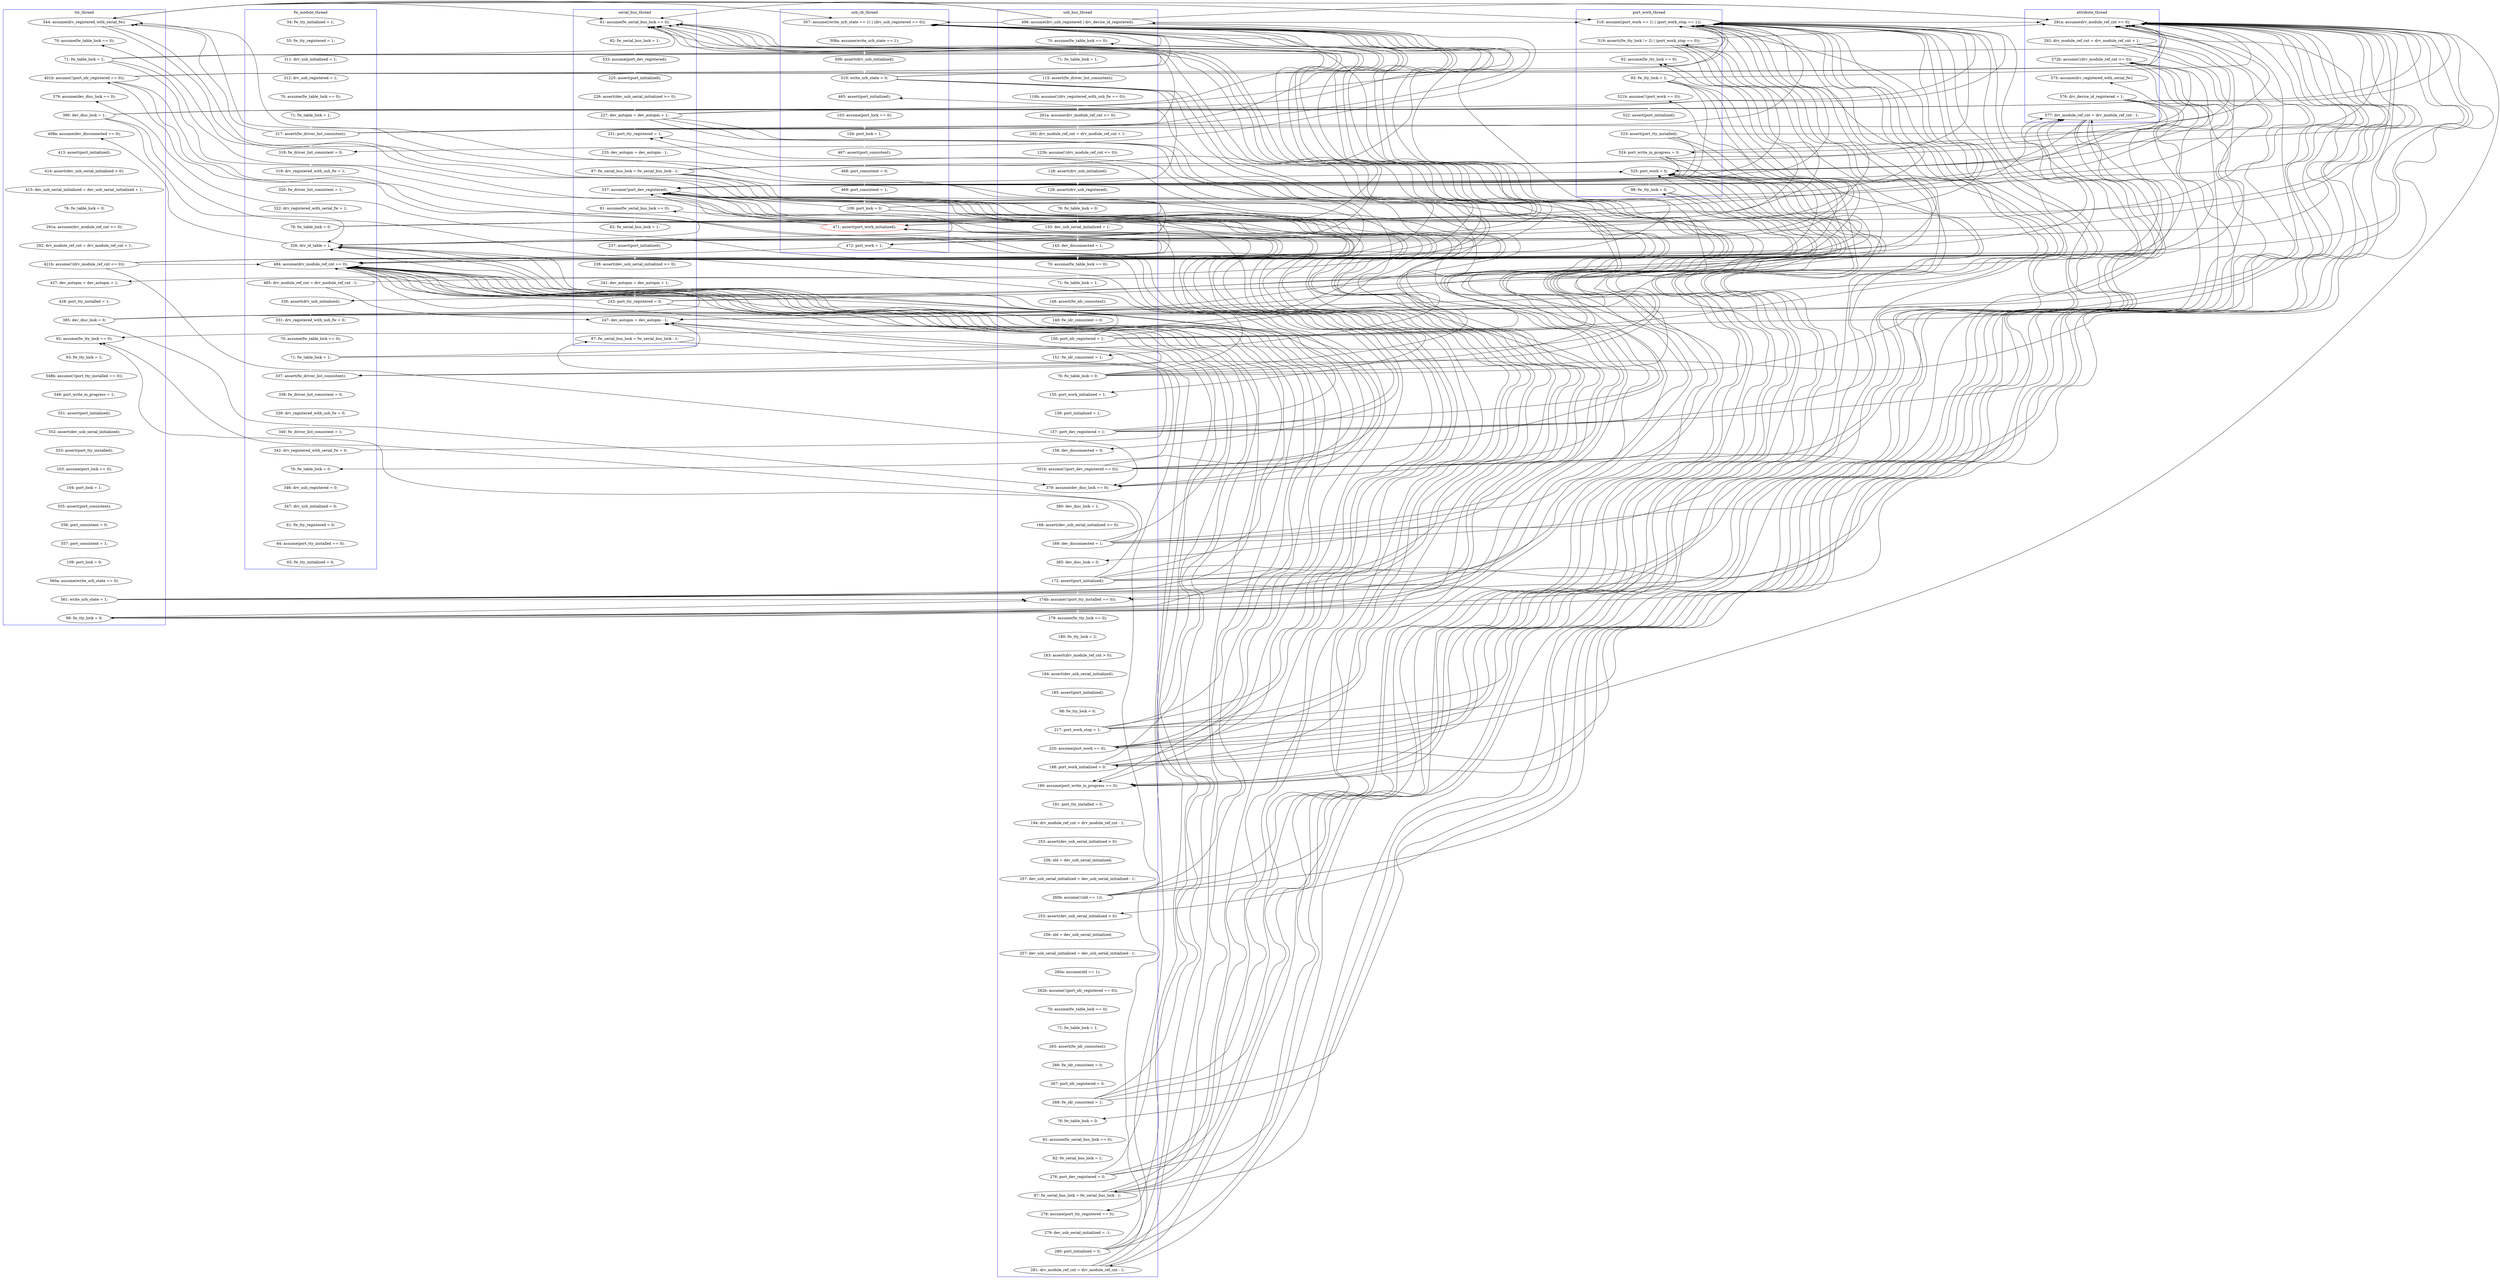 digraph Counterexample {
	204 -> 205 [color = white, style = solid]
	267 -> 274 [color = black, style = solid, constraint = false]
	102 -> 284 [color = black, style = solid, constraint = false]
	341 -> 343 [color = black, style = solid, constraint = false]
	44 -> 47 [color = white, style = solid]
	356 -> 360 [color = black, style = solid, constraint = false]
	178 -> 196 [color = black, style = solid, constraint = false]
	418 -> 419 [color = white, style = solid]
	304 -> 343 [color = black, style = solid, constraint = false]
	397 -> 404 [color = black, style = solid, constraint = false]
	229 -> 284 [color = black, style = solid, constraint = false]
	50 -> 284 [color = black, style = solid, constraint = false]
	326 -> 328 [color = black, style = solid, constraint = false]
	271 -> 284 [color = black, style = solid, constraint = false]
	213 -> 214 [color = white, style = solid]
	362 -> 364 [color = white, style = solid]
	276 -> 284 [color = black, style = solid, constraint = false]
	50 -> 102 [color = black, style = solid, constraint = false]
	118 -> 284 [color = black, style = solid, constraint = false]
	249 -> 284 [color = black, style = solid, constraint = false]
	172 -> 196 [color = white, style = solid]
	101 -> 156 [color = black, style = solid, constraint = false]
	277 -> 366 [color = black, style = solid, constraint = false]
	178 -> 182 [color = black, style = solid, constraint = false]
	223 -> 267 [color = black, style = solid, constraint = false]
	317 -> 320 [color = white, style = solid]
	249 -> 267 [color = black, style = solid, constraint = false]
	112 -> 119 [color = white, style = solid]
	194 -> 196 [color = black, style = solid, constraint = false]
	284 -> 285 [color = white, style = solid]
	205 -> 208 [color = white, style = solid]
	51 -> 267 [color = black, style = solid, constraint = false]
	61 -> 63 [color = black, style = solid, constraint = false]
	134 -> 137 [color = black, style = solid, constraint = false]
	377 -> 378 [color = white, style = solid]
	304 -> 366 [color = black, style = solid, constraint = false]
	208 -> 209 [color = white, style = solid]
	286 -> 287 [color = black, style = solid, constraint = false]
	134 -> 284 [color = black, style = solid, constraint = false]
	173 -> 174 [color = white, style = solid]
	277 -> 287 [color = black, style = solid, constraint = false]
	417 -> 418 [color = white, style = solid]
	99 -> 101 [color = white, style = solid]
	47 -> 48 [color = white, style = solid]
	148 -> 149 [color = white, style = solid]
	102 -> 111 [color = white, style = solid]
	297 -> 372 [color = black, style = solid, constraint = false]
	282 -> 284 [color = black, style = solid, constraint = false]
	51 -> 225 [color = black, style = solid, constraint = false]
	50 -> 225 [color = black, style = solid, constraint = false]
	123 -> 284 [color = black, style = solid, constraint = false]
	112 -> 116 [color = black, style = solid, constraint = false]
	331 -> 338 [color = white, style = solid]
	265 -> 366 [color = black, style = solid, constraint = false]
	271 -> 274 [color = black, style = solid, constraint = false]
	188 -> 366 [color = black, style = solid, constraint = false]
	209 -> 212 [color = white, style = solid]
	165 -> 284 [color = black, style = solid, constraint = false]
	341 -> 366 [color = black, style = solid, constraint = false]
	286 -> 372 [color = white, style = solid]
	152 -> 225 [color = black, style = solid, constraint = false]
	363 -> 366 [color = black, style = solid, constraint = false]
	232 -> 366 [color = black, style = solid, constraint = false]
	232 -> 234 [color = black, style = solid, constraint = false]
	383 -> 393 [color = white, style = solid]
	143 -> 148 [color = white, style = solid]
	271 -> 275 [color = black, style = solid, constraint = false]
	353 -> 354 [color = white, style = solid]
	274 -> 275 [color = black, style = solid, constraint = false]
	131 -> 173 [color = black, style = solid, constraint = false]
	119 -> 225 [color = black, style = solid, constraint = false]
	112 -> 134 [color = black, style = solid, constraint = false]
	321 -> 323 [color = white, style = solid]
	343 -> 372 [color = black, style = solid, constraint = false]
	330 -> 343 [color = black, style = solid, constraint = false]
	177 -> 178 [color = white, style = solid]
	355 -> 356 [color = white, style = solid]
	61 -> 225 [color = black, style = solid, constraint = false]
	326 -> 331 [color = white, style = solid]
	315 -> 317 [color = white, style = solid]
	289 -> 293 [color = white, style = solid]
	61 -> 156 [color = black, style = solid, constraint = false]
	269 -> 275 [color = white, style = solid]
	274 -> 277 [color = white, style = solid]
	367 -> 377 [color = white, style = solid]
	361 -> 362 [color = white, style = solid]
	131 -> 134 [color = black, style = solid, constraint = false]
	212 -> 213 [color = white, style = solid]
	118 -> 156 [color = black, style = solid, constraint = false]
	118 -> 120 [color = white, style = solid]
	219 -> 222 [color = white, style = solid]
	117 -> 118 [color = white, style = solid]
	50 -> 52 [color = white, style = solid]
	123 -> 225 [color = black, style = solid, constraint = false]
	51 -> 63 [color = white, style = solid]
	378 -> 382 [color = white, style = solid]
	276 -> 287 [color = black, style = solid, constraint = false]
	108 -> 156 [color = black, style = solid, constraint = false]
	223 -> 366 [color = black, style = solid, constraint = false]
	356 -> 366 [color = black, style = solid, constraint = false]
	168 -> 169 [color = white, style = solid]
	330 -> 366 [color = black, style = solid, constraint = false]
	102 -> 156 [color = black, style = solid, constraint = false]
	172 -> 267 [color = black, style = solid, constraint = false]
	277 -> 343 [color = black, style = solid, constraint = false]
	265 -> 274 [color = black, style = solid, constraint = false]
	139 -> 140 [color = white, style = solid]
	285 -> 343 [color = black, style = solid, constraint = false]
	409 -> 411 [color = white, style = solid]
	364 -> 366 [color = black, style = solid, constraint = false]
	66 -> 68 [color = white, style = solid]
	102 -> 225 [color = black, style = solid, constraint = false]
	265 -> 284 [color = black, style = solid, constraint = false]
	188 -> 267 [color = black, style = solid, constraint = false]
	320 -> 321 [color = white, style = solid]
	346 -> 363 [color = black, style = solid, constraint = false]
	392 -> 404 [color = white, style = solid]
	274 -> 284 [color = black, style = solid, constraint = false]
	172 -> 182 [color = black, style = solid, constraint = false]
	404 -> 406 [color = black, style = solid, constraint = false]
	277 -> 284 [color = black, style = solid, constraint = false]
	152 -> 168 [color = white, style = solid]
	382 -> 383 [color = white, style = solid]
	243 -> 249 [color = white, style = solid]
	51 -> 284 [color = black, style = solid, constraint = false]
	326 -> 372 [color = black, style = solid, constraint = false]
	119 -> 156 [color = black, style = solid, constraint = false]
	269 -> 343 [color = black, style = solid, constraint = false]
	63 -> 64 [color = white, style = solid]
	389 -> 393 [color = black, style = solid, constraint = false]
	38 -> 42 [color = white, style = solid]
	356 -> 372 [color = black, style = solid, constraint = false]
	61 -> 134 [color = white, style = solid]
	165 -> 168 [color = black, style = solid, constraint = false]
	165 -> 267 [color = black, style = solid, constraint = false]
	172 -> 284 [color = black, style = solid, constraint = false]
	81 -> 83 [color = white, style = solid]
	165 -> 182 [color = white, style = solid]
	277 -> 280 [color = black, style = solid, constraint = false]
	134 -> 225 [color = black, style = solid, constraint = false]
	94 -> 98 [color = white, style = solid]
	363 -> 392 [color = black, style = solid, constraint = false]
	119 -> 120 [color = black, style = solid, constraint = false]
	269 -> 366 [color = black, style = solid, constraint = false]
	346 -> 372 [color = black, style = solid, constraint = false]
	165 -> 173 [color = black, style = solid, constraint = false]
	123 -> 173 [color = white, style = solid]
	165 -> 366 [color = black, style = solid, constraint = false]
	90 -> 93 [color = white, style = solid]
	118 -> 134 [color = black, style = solid, constraint = false]
	192 -> 194 [color = white, style = solid]
	123 -> 156 [color = black, style = solid, constraint = false]
	229 -> 234 [color = white, style = solid]
	93 -> 94 [color = white, style = solid]
	52 -> 54 [color = white, style = solid]
	239 -> 241 [color = white, style = solid]
	101 -> 103 [color = white, style = solid]
	108 -> 134 [color = black, style = solid, constraint = false]
	140 -> 143 [color = white, style = solid]
	286 -> 343 [color = black, style = solid, constraint = false]
	188 -> 196 [color = black, style = solid, constraint = false]
	341 -> 346 [color = white, style = solid]
	269 -> 284 [color = black, style = solid, constraint = false]
	178 -> 284 [color = black, style = solid, constraint = false]
	61 -> 102 [color = black, style = solid, constraint = false]
	282 -> 286 [color = white, style = solid]
	137 -> 138 [color = white, style = solid]
	253 -> 254 [color = white, style = solid]
	50 -> 156 [color = black, style = solid, constraint = false]
	50 -> 267 [color = black, style = solid, constraint = false]
	68 -> 72 [color = white, style = solid]
	225 -> 227 [color = white, style = solid]
	51 -> 156 [color = black, style = solid, constraint = false]
	282 -> 287 [color = black, style = solid, constraint = false]
	119 -> 134 [color = black, style = solid, constraint = false]
	157 -> 160 [color = white, style = solid]
	362 -> 363 [color = black, style = solid, constraint = false]
	232 -> 343 [color = black, style = solid, constraint = false]
	265 -> 268 [color = white, style = solid]
	268 -> 274 [color = black, style = solid, constraint = false]
	275 -> 276 [color = white, style = solid]
	102 -> 134 [color = black, style = solid, constraint = false]
	395 -> 396 [color = white, style = solid]
	267 -> 284 [color = black, style = solid, constraint = false]
	182 -> 183 [color = white, style = solid]
	232 -> 267 [color = black, style = solid, constraint = false]
	112 -> 284 [color = black, style = solid, constraint = false]
	51 -> 102 [color = black, style = solid, constraint = false]
	241 -> 242 [color = white, style = solid]
	78 -> 81 [color = white, style = solid]
	354 -> 355 [color = white, style = solid]
	356 -> 363 [color = black, style = solid, constraint = false]
	389 -> 392 [color = black, style = solid, constraint = false]
	364 -> 372 [color = black, style = solid, constraint = false]
	367 -> 392 [color = black, style = solid, constraint = false]
	297 -> 343 [color = black, style = solid, constraint = false]
	326 -> 366 [color = black, style = solid, constraint = false]
	274 -> 366 [color = black, style = solid, constraint = false]
	276 -> 277 [color = black, style = solid, constraint = false]
	108 -> 267 [color = black, style = solid, constraint = false]
	265 -> 343 [color = black, style = solid, constraint = false]
	134 -> 366 [color = white, style = solid]
	285 -> 366 [color = black, style = solid, constraint = false]
	297 -> 311 [color = white, style = solid]
	229 -> 232 [color = black, style = solid, constraint = false]
	406 -> 409 [color = white, style = solid]
	297 -> 366 [color = black, style = solid, constraint = false]
	203 -> 204 [color = white, style = solid]
	366 -> 367 [color = white, style = solid]
	101 -> 284 [color = black, style = solid, constraint = false]
	61 -> 267 [color = black, style = solid, constraint = false]
	268 -> 343 [color = black, style = solid, constraint = false]
	103 -> 108 [color = white, style = solid]
	229 -> 267 [color = black, style = solid, constraint = false]
	232 -> 252 [color = black, style = solid, constraint = false]
	76 -> 77 [color = white, style = solid]
	271 -> 366 [color = black, style = solid, constraint = false]
	131 -> 267 [color = black, style = solid, constraint = false]
	330 -> 363 [color = white, style = solid]
	228 -> 229 [color = white, style = solid]
	197 -> 200 [color = white, style = solid]
	101 -> 267 [color = black, style = solid, constraint = false]
	252 -> 253 [color = white, style = solid]
	338 -> 339 [color = white, style = solid]
	118 -> 119 [color = black, style = solid, constraint = false]
	222 -> 223 [color = white, style = solid]
	232 -> 284 [color = black, style = solid, constraint = false]
	268 -> 269 [color = black, style = solid, constraint = false]
	152 -> 267 [color = black, style = solid, constraint = false]
	229 -> 252 [color = black, style = solid, constraint = false]
	51 -> 52 [color = black, style = solid, constraint = false]
	394 -> 395 [color = white, style = solid]
	178 -> 267 [color = black, style = solid, constraint = false]
	346 -> 360 [color = white, style = solid]
	249 -> 274 [color = white, style = solid]
	102 -> 103 [color = black, style = solid, constraint = false]
	324 -> 325 [color = white, style = solid]
	172 -> 225 [color = black, style = solid, constraint = false]
	160 -> 163 [color = white, style = solid]
	119 -> 284 [color = black, style = solid, constraint = false]
	108 -> 111 [color = black, style = solid, constraint = false]
	297 -> 304 [color = black, style = solid, constraint = false]
	72 -> 73 [color = white, style = solid]
	108 -> 284 [color = black, style = solid, constraint = false]
	397 -> 406 [color = white, style = solid]
	98 -> 99 [color = white, style = solid]
	131 -> 225 [color = black, style = solid, constraint = false]
	343 -> 363 [color = black, style = solid, constraint = false]
	112 -> 156 [color = black, style = solid, constraint = false]
	343 -> 348 [color = white, style = solid]
	288 -> 289 [color = white, style = solid]
	267 -> 269 [color = white, style = solid]
	311 -> 312 [color = white, style = solid]
	174 -> 177 [color = white, style = solid]
	73 -> 76 [color = white, style = solid]
	194 -> 284 [color = black, style = solid, constraint = false]
	112 -> 267 [color = black, style = solid, constraint = false]
	249 -> 366 [color = black, style = solid, constraint = false]
	108 -> 116 [color = white, style = solid]
	165 -> 225 [color = black, style = solid, constraint = false]
	372 -> 392 [color = black, style = solid, constraint = false]
	326 -> 343 [color = black, style = solid, constraint = false]
	274 -> 343 [color = black, style = solid, constraint = false]
	223 -> 343 [color = black, style = solid, constraint = false]
	286 -> 304 [color = black, style = solid, constraint = false]
	256 -> 257 [color = white, style = solid]
	134 -> 173 [color = black, style = solid, constraint = false]
	101 -> 134 [color = black, style = solid, constraint = false]
	188 -> 192 [color = black, style = solid, constraint = false]
	313 -> 315 [color = white, style = solid]
	328 -> 330 [color = white, style = solid]
	254 -> 255 [color = white, style = solid]
	194 -> 366 [color = black, style = solid, constraint = false]
	194 -> 225 [color = black, style = solid, constraint = false]
	223 -> 232 [color = white, style = solid]
	131 -> 156 [color = black, style = solid, constraint = false]
	362 -> 392 [color = black, style = solid, constraint = false]
	152 -> 173 [color = black, style = solid, constraint = false]
	101 -> 102 [color = black, style = solid, constraint = false]
	152 -> 156 [color = black, style = solid, constraint = false]
	268 -> 271 [color = white, style = solid]
	304 -> 328 [color = white, style = solid]
	267 -> 268 [color = black, style = solid, constraint = false]
	282 -> 366 [color = black, style = solid, constraint = false]
	229 -> 366 [color = black, style = solid, constraint = false]
	223 -> 225 [color = black, style = solid, constraint = false]
	214 -> 219 [color = white, style = solid]
	178 -> 366 [color = black, style = solid, constraint = false]
	194 -> 343 [color = black, style = solid, constraint = false]
	285 -> 287 [color = black, style = solid, constraint = false]
	50 -> 51 [color = black, style = solid, constraint = false]
	267 -> 366 [color = black, style = solid, constraint = false]
	265 -> 267 [color = black, style = solid, constraint = false]
	112 -> 225 [color = black, style = solid, constraint = false]
	172 -> 366 [color = black, style = solid, constraint = false]
	268 -> 366 [color = black, style = solid, constraint = false]
	383 -> 389 [color = black, style = solid, constraint = false]
	64 -> 66 [color = white, style = solid]
	372 -> 389 [color = white, style = solid]
	330 -> 372 [color = black, style = solid, constraint = false]
	276 -> 280 [color = white, style = solid]
	242 -> 243 [color = white, style = solid]
	163 -> 164 [color = white, style = solid]
	393 -> 394 [color = white, style = solid]
	383 -> 392 [color = black, style = solid, constraint = false]
	343 -> 366 [color = black, style = solid, constraint = false]
	54 -> 56 [color = white, style = solid]
	169 -> 172 [color = white, style = solid]
	339 -> 341 [color = white, style = solid]
	131 -> 284 [color = black, style = solid, constraint = false]
	360 -> 361 [color = white, style = solid]
	396 -> 397 [color = white, style = solid]
	271 -> 287 [color = white, style = solid]
	188 -> 284 [color = black, style = solid, constraint = false]
	362 -> 366 [color = black, style = solid, constraint = false]
	223 -> 252 [color = black, style = solid, constraint = false]
	149 -> 152 [color = white, style = solid]
	111 -> 112 [color = white, style = solid]
	37 -> 38 [color = white, style = solid]
	194 -> 252 [color = white, style = solid]
	249 -> 252 [color = black, style = solid, constraint = false]
	194 -> 267 [color = black, style = solid, constraint = false]
	48 -> 50 [color = white, style = solid]
	323 -> 324 [color = white, style = solid]
	260 -> 265 [color = white, style = solid]
	325 -> 326 [color = white, style = solid]
	276 -> 366 [color = black, style = solid, constraint = false]
	269 -> 274 [color = black, style = solid, constraint = false]
	200 -> 201 [color = white, style = solid]
	280 -> 281 [color = white, style = solid]
	188 -> 225 [color = black, style = solid, constraint = false]
	56 -> 57 [color = white, style = solid]
	372 -> 377 [color = black, style = solid, constraint = false]
	138 -> 139 [color = white, style = solid]
	234 -> 238 [color = white, style = solid]
	238 -> 239 [color = white, style = solid]
	285 -> 286 [color = black, style = solid, constraint = false]
	276 -> 343 [color = black, style = solid, constraint = false]
	120 -> 123 [color = white, style = solid]
	134 -> 156 [color = black, style = solid, constraint = false]
	134 -> 267 [color = black, style = solid, constraint = false]
	119 -> 267 [color = black, style = solid, constraint = false]
	293 -> 294 [color = white, style = solid]
	364 -> 392 [color = black, style = solid, constraint = false]
	346 -> 348 [color = black, style = solid, constraint = false]
	349 -> 353 [color = white, style = solid]
	118 -> 267 [color = black, style = solid, constraint = false]
	285 -> 304 [color = white, style = solid]
	304 -> 311 [color = black, style = solid, constraint = false]
	123 -> 134 [color = black, style = solid, constraint = false]
	229 -> 343 [color = black, style = solid, constraint = false]
	130 -> 131 [color = white, style = solid]
	312 -> 313 [color = white, style = solid]
	178 -> 192 [color = white, style = solid]
	108 -> 225 [color = black, style = solid, constraint = false]
	356 -> 392 [color = white, style = solid]
	119 -> 130 [color = white, style = solid]
	257 -> 260 [color = white, style = solid]
	249 -> 343 [color = black, style = solid, constraint = false]
	172 -> 173 [color = black, style = solid, constraint = false]
	156 -> 157 [color = white, style = solid]
	295 -> 297 [color = white, style = solid]
	83 -> 90 [color = white, style = solid]
	330 -> 331 [color = black, style = solid, constraint = false]
	188 -> 343 [color = white, style = solid]
	201 -> 203 [color = white, style = solid]
	367 -> 372 [color = black, style = solid, constraint = false]
	362 -> 372 [color = black, style = solid, constraint = false]
	123 -> 267 [color = black, style = solid, constraint = false]
	196 -> 197 [color = white, style = solid]
	341 -> 363 [color = black, style = solid, constraint = false]
	61 -> 284 [color = black, style = solid, constraint = false]
	223 -> 284 [color = black, style = solid, constraint = false]
	102 -> 267 [color = black, style = solid, constraint = false]
	271 -> 343 [color = black, style = solid, constraint = false]
	267 -> 343 [color = black, style = solid, constraint = false]
	411 -> 417 [color = white, style = solid]
	183 -> 188 [color = white, style = solid]
	152 -> 284 [color = black, style = solid, constraint = false]
	269 -> 271 [color = black, style = solid, constraint = false]
	164 -> 165 [color = white, style = solid]
	42 -> 44 [color = white, style = solid]
	348 -> 349 [color = white, style = solid]
	281 -> 282 [color = white, style = solid]
	123 -> 130 [color = black, style = solid, constraint = false]
	101 -> 225 [color = black, style = solid, constraint = false]
	274 -> 287 [color = black, style = solid, constraint = false]
	363 -> 364 [color = black, style = solid, constraint = false]
	346 -> 366 [color = black, style = solid, constraint = false]
	152 -> 366 [color = black, style = solid, constraint = false]
	341 -> 372 [color = black, style = solid, constraint = false]
	118 -> 225 [color = black, style = solid, constraint = false]
	57 -> 61 [color = white, style = solid]
	343 -> 346 [color = black, style = solid, constraint = false]
	131 -> 137 [color = white, style = solid]
	255 -> 256 [color = white, style = solid]
	363 -> 372 [color = black, style = solid, constraint = false]
	304 -> 372 [color = black, style = solid, constraint = false]
	77 -> 78 [color = white, style = solid]
	294 -> 295 [color = white, style = solid]
	227 -> 228 [color = white, style = solid]
	282 -> 343 [color = black, style = solid, constraint = false]
	178 -> 225 [color = black, style = solid, constraint = false]
	268 -> 284 [color = black, style = solid, constraint = false]
	392 -> 393 [color = black, style = solid, constraint = false]
	116 -> 117 [color = white, style = solid]
	287 -> 288 [color = white, style = solid]
	286 -> 366 [color = black, style = solid, constraint = false]
	subgraph cluster6 {
		label = usb_cb_thread
		color = blue
		225  [label = "507: assume((write_urb_state == 1) | (drv_usb_registered == 0));"]
		229  [label = "510: write_urb_state = 0;"]
		238  [label = "103: assume(port_lock == 0);"]
		227  [label = "508a: assume(write_urb_state == 1);"]
		241  [label = "467: assert(port_consistent);"]
		243  [label = "469: port_consistent = 1;"]
		242  [label = "468: port_consistent = 0;"]
		249  [label = "109: port_lock = 0;"]
		228  [label = "509: assert(drv_usb_initialized);"]
		274  [label = "471: assert(port_work_initialized);", color = red]
		277  [label = "472: port_work = 1;"]
		239  [label = "104: port_lock = 1;"]
		234  [label = "465: assert(port_initialized);"]
	}
	subgraph cluster1 {
		label = fw_module_thread
		color = blue
		382  [label = "70: assume(fw_table_lock == 0);"]
		56  [label = "320: fw_driver_list_consistent = 1;"]
		393  [label = "337: assert(fw_driver_list_consistent);"]
		409  [label = "346: drv_usb_registered = 0;"]
		378  [label = "331: drv_registered_with_usb_fw = 0;"]
		37  [label = "54: fw_tty_initialized = 1;"]
		50  [label = "317: assert(fw_driver_list_consistent);"]
		48  [label = "71: fw_table_lock = 1;"]
		52  [label = "318: fw_driver_list_consistent = 0;"]
		134  [label = "326: drv_id_table = 1;"]
		366  [label = "484: assume(drv_module_ref_cnt == 0);"]
		57  [label = "322: drv_registered_with_serial_fw = 1;"]
		396  [label = "340: fw_driver_list_consistent = 1;"]
		377  [label = "330: assert(drv_usb_initialized);"]
		395  [label = "339: drv_registered_with_usb_fw = 0;"]
		418  [label = "64: assume(port_tty_installed == 0);"]
		411  [label = "347: drv_usb_initialized = 0;"]
		406  [label = "76: fw_table_lock = 0;"]
		38  [label = "55: fw_tty_registered = 1;"]
		47  [label = "70: assume(fw_table_lock == 0);"]
		417  [label = "61: fw_tty_registered = 0;"]
		42  [label = "311: drv_usb_initialized = 1;"]
		61  [label = "76: fw_table_lock = 0;"]
		44  [label = "312: drv_usb_registered = 1;"]
		397  [label = "342: drv_registered_with_serial_fw = 0;"]
		367  [label = "485: drv_module_ref_cnt = drv_module_ref_cnt - 1;"]
		394  [label = "338: fw_driver_list_consistent = 0;"]
		419  [label = "65: fw_tty_initialized = 0;"]
		54  [label = "319: drv_registered_with_usb_fw = 1;"]
		383  [label = "71: fw_table_lock = 1;"]
	}
	subgraph cluster3 {
		label = serial_bus_thread
		color = blue
		349  [label = "82: fw_serial_bus_lock = 1;"]
		164  [label = "226: assert(dev_usb_serial_initialized >= 0);"]
		356  [label = "243: port_tty_registered = 0;"]
		355  [label = "241: dev_autopm = dev_autopm + 1;"]
		392  [label = "247: dev_autopm = dev_autopm - 1;"]
		183  [label = "233: dev_autopm = dev_autopm - 1;"]
		354  [label = "238: assert(dev_usb_serial_initialized >= 0);"]
		165  [label = "227: dev_autopm = dev_autopm + 1;"]
		404  [label = "87: fw_serial_bus_lock = fw_serial_bus_lock - 1;"]
		182  [label = "231: port_tty_registered = 1;"]
		353  [label = "237: assert(port_initialized);"]
		343  [label = "537: assume(!port_dev_registered);"]
		348  [label = "81: assume(fw_serial_bus_lock == 0);"]
		157  [label = "82: fw_serial_bus_lock = 1;"]
		156  [label = "81: assume(fw_serial_bus_lock == 0);"]
		188  [label = "87: fw_serial_bus_lock = fw_serial_bus_lock - 1;"]
		160  [label = "533: assume(port_dev_registered);"]
		163  [label = "225: assert(port_initialized);"]
	}
	subgraph cluster5 {
		label = attribute_thread
		color = blue
		285  [label = "292: drv_module_ref_cnt = drv_module_ref_cnt + 1;"]
		330  [label = "576: drv_device_id_registered = 1;"]
		304  [label = "572b: assume(!(drv_module_ref_cnt <= 0));"]
		328  [label = "575: assume(drv_registered_with_serial_fw);"]
		284  [label = "291a: assume(drv_module_ref_cnt >= 0);"]
		363  [label = "577: drv_module_ref_cnt = drv_module_ref_cnt - 1;"]
	}
	subgraph cluster7 {
		label = port_work_thread
		color = blue
		280  [label = "521b: assume(!(port_work == 0));"]
		267  [label = "518: assume((port_work == 1) | (port_work_stop == 1));"]
		269  [label = "519: assert((fw_tty_lock != 2) | (port_work_stop == 0));"]
		389  [label = "98: fw_tty_lock = 0;"]
		282  [label = "523: assert(port_tty_installed);"]
		372  [label = "525: port_work = 0;"]
		281  [label = "522: assert(port_initialized);"]
		286  [label = "524: port_write_in_progress = 0;"]
		276  [label = "93: fw_tty_lock = 1;"]
		275  [label = "92: assume(fw_tty_lock == 0);"]
	}
	subgraph cluster4 {
		label = tty_thread
		color = blue
		102  [label = "544: assume(drv_registered_with_serial_fw);"]
		119  [label = "401b: assume(!(port_idr_registered == 0));"]
		143  [label = "76: fw_table_lock = 0;"]
		208  [label = "103: assume(port_lock == 0);"]
		223  [label = "561: write_urb_state = 1;"]
		203  [label = "551: assert(port_initialized);"]
		205  [label = "553: assert(port_tty_installed);"]
		209  [label = "104: port_lock = 1;"]
		111  [label = "70: assume(fw_table_lock == 0);"]
		148  [label = "291a: assume(drv_module_ref_cnt >= 0);"]
		130  [label = "379: assume(dev_disc_lock == 0);"]
		232  [label = "98: fw_tty_lock = 0;"]
		212  [label = "555: assert(port_consistent);"]
		172  [label = "385: dev_disc_lock = 0;"]
		219  [label = "109: port_lock = 0;"]
		214  [label = "557: port_consistent = 1;"]
		196  [label = "92: assume(fw_tty_lock == 0);"]
		139  [label = "414: assert(dev_usb_serial_initialized > 0);"]
		197  [label = "93: fw_tty_lock = 1;"]
		213  [label = "556: port_consistent = 0;"]
		137  [label = "408a: assume(dev_disconnected == 0);"]
		169  [label = "428: port_tty_installed = 1;"]
		131  [label = "380: dev_disc_lock = 1;"]
		204  [label = "552: assert(dev_usb_serial_initialized);"]
		201  [label = "549: port_write_in_progress = 1;"]
		222  [label = "560a: assume(write_urb_state == 0);"]
		138  [label = "413: assert(port_initialized);"]
		112  [label = "71: fw_table_lock = 1;"]
		168  [label = "427: dev_autopm = dev_autopm + 1;"]
		152  [label = "421b: assume(!(drv_module_ref_cnt <= 0));"]
		140  [label = "415: dev_usb_serial_initialized = dev_usb_serial_initialized + 1;"]
		149  [label = "292: drv_module_ref_cnt = drv_module_ref_cnt + 1;"]
		200  [label = "548b: assume(!(port_tty_installed == 0));"]
	}
	subgraph cluster2 {
		label = usb_bus_thread
		color = blue
		94  [label = "71: fw_table_lock = 1;"]
		81  [label = "76: fw_table_lock = 0;"]
		252  [label = "174b: assume(!(port_tty_installed == 0));"]
		83  [label = "133: dev_usb_serial_initialized = 1;"]
		320  [label = "70: assume(fw_table_lock == 0);"]
		364  [label = "281: drv_module_ref_cnt = drv_module_ref_cnt - 1;"]
		98  [label = "148: assert(fw_idr_consistent);"]
		253  [label = "179: assume(fw_tty_lock == 0);"]
		297  [label = "260b: assume(!(old == 1));"]
		361  [label = "279: dev_usb_serial_initialized = -1;"]
		338  [label = "81: assume(fw_serial_bus_lock == 0);"]
		192  [label = "385: dev_disc_lock = 0;"]
		194  [label = "172: assert(port_initialized);"]
		177  [label = "168: assert(dev_usb_serial_initialized >= 0);"]
		311  [label = "253: assert(dev_usb_serial_initialized > 0);"]
		72  [label = "291a: assume(drv_module_ref_cnt >= 0);"]
		271  [label = "188: port_work_initialized = 0;"]
		362  [label = "280: port_initialized = 0;"]
		325  [label = "267: port_idr_registered = 0;"]
		66  [label = "115: assert(fw_driver_list_consistent);"]
		77  [label = "128: assert(drv_usb_initialized);"]
		120  [label = "158: dev_disconnected = 0;"]
		76  [label = "123b: assume(!(drv_module_ref_cnt <= 0));"]
		341  [label = "276: port_dev_registered = 0;"]
		108  [label = "76: fw_table_lock = 0;"]
		317  [label = "262b: assume(!(port_idr_registered == 0));"]
		254  [label = "180: fw_tty_lock = 2;"]
		116  [label = "155: port_work_initialized = 1;"]
		294  [label = "256: old = dev_usb_serial_initialized;"]
		99  [label = "149: fw_idr_consistent = 0;"]
		123  [label = "501b: assume(!(port_dev_registered == 0));"]
		93  [label = "70: assume(fw_table_lock == 0);"]
		289  [label = "194: drv_module_ref_cnt = drv_module_ref_cnt - 1;"]
		326  [label = "268: fw_idr_consistent = 1;"]
		293  [label = "253: assert(dev_usb_serial_initialized > 0);"]
		73  [label = "292: drv_module_ref_cnt = drv_module_ref_cnt + 1;"]
		64  [label = "71: fw_table_lock = 1;"]
		287  [label = "190: assume(port_write_in_progress == 0);"]
		295  [label = "257: dev_usb_serial_initialized = dev_usb_serial_initialized - 1;"]
		321  [label = "71: fw_table_lock = 1;"]
		346  [label = "87: fw_serial_bus_lock = fw_serial_bus_lock - 1;"]
		324  [label = "266: fw_idr_consistent = 0;"]
		117  [label = "156: port_initialized = 1;"]
		257  [label = "185: assert(port_initialized);"]
		360  [label = "278: assume(port_tty_registered == 0);"]
		78  [label = "129: assert(drv_usb_registered);"]
		265  [label = "217: port_work_stop = 1;"]
		101  [label = "150: port_idr_registered = 1;"]
		103  [label = "151: fw_idr_consistent = 1;"]
		268  [label = "220: assume(port_work == 0);"]
		331  [label = "76: fw_table_lock = 0;"]
		256  [label = "184: assert(dev_usb_serial_initialized);"]
		173  [label = "379: assume(dev_disc_lock == 0);"]
		118  [label = "157: port_dev_registered = 1;"]
		255  [label = "183: assert(drv_module_ref_cnt > 0);"]
		178  [label = "169: dev_disconnected = 1;"]
		68  [label = "116b: assume(!(drv_registered_with_usb_fw == 0));"]
		174  [label = "380: dev_disc_lock = 1;"]
		323  [label = "265: assert(fw_idr_consistent);"]
		312  [label = "256: old = dev_usb_serial_initialized;"]
		260  [label = "98: fw_tty_lock = 0;"]
		313  [label = "257: dev_usb_serial_initialized = dev_usb_serial_initialized - 1;"]
		63  [label = "70: assume(fw_table_lock == 0);"]
		288  [label = "191: port_tty_installed = 0;"]
		51  [label = "496: assume(drv_usb_registered | drv_device_id_registered);"]
		339  [label = "82: fw_serial_bus_lock = 1;"]
		315  [label = "260a: assume(old == 1);"]
		90  [label = "143: dev_disconnected = 1;"]
	}
}